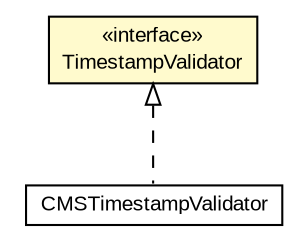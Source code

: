 #!/usr/local/bin/dot
#
# Class diagram 
# Generated by UMLGraph version R5_6-24-gf6e263 (http://www.umlgraph.org/)
#

digraph G {
	edge [fontname="arial",fontsize=10,labelfontname="arial",labelfontsize=10];
	node [fontname="arial",fontsize=10,shape=plaintext];
	nodesep=0.25;
	ranksep=0.5;
	// eu.europa.esig.dss.validation.TimestampValidator
	c728108 [label=<<table title="eu.europa.esig.dss.validation.TimestampValidator" border="0" cellborder="1" cellspacing="0" cellpadding="2" port="p" bgcolor="lemonChiffon" href="./TimestampValidator.html">
		<tr><td><table border="0" cellspacing="0" cellpadding="1">
<tr><td align="center" balign="center"> &#171;interface&#187; </td></tr>
<tr><td align="center" balign="center"> TimestampValidator </td></tr>
		</table></td></tr>
		</table>>, URL="./TimestampValidator.html", fontname="arial", fontcolor="black", fontsize=10.0];
	// eu.europa.esig.dss.cades.validation.CMSTimestampValidator
	c728653 [label=<<table title="eu.europa.esig.dss.cades.validation.CMSTimestampValidator" border="0" cellborder="1" cellspacing="0" cellpadding="2" port="p" href="../cades/validation/CMSTimestampValidator.html">
		<tr><td><table border="0" cellspacing="0" cellpadding="1">
<tr><td align="center" balign="center"> CMSTimestampValidator </td></tr>
		</table></td></tr>
		</table>>, URL="../cades/validation/CMSTimestampValidator.html", fontname="arial", fontcolor="black", fontsize=10.0];
	//eu.europa.esig.dss.cades.validation.CMSTimestampValidator implements eu.europa.esig.dss.validation.TimestampValidator
	c728108:p -> c728653:p [dir=back,arrowtail=empty,style=dashed];
}

